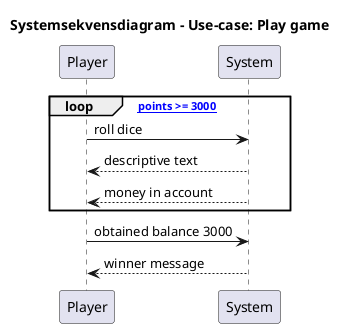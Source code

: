 @startuml
title Systemsekvensdiagram - Use-case: Play game


participant Player
participant System



loop [while points >= 3000]
  Player -> System : roll dice
  System  --> Player : descriptive text
  System --> Player : money in account

end

Player -> System : obtained balance 3000
System --> Player : winner message


@enduml